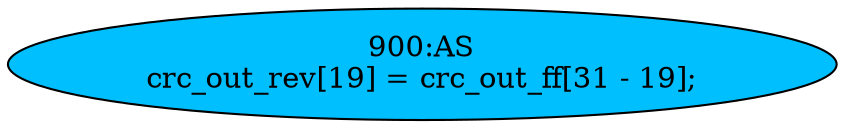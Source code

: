 strict digraph "" {
	node [label="\N"];
	"900:AS"	 [ast="<pyverilog.vparser.ast.Assign object at 0x7f01261e8fd0>",
		def_var="['crc_out_rev']",
		fillcolor=deepskyblue,
		label="900:AS
crc_out_rev[19] = crc_out_ff[31 - 19];",
		statements="[]",
		style=filled,
		typ=Assign,
		use_var="['crc_out_ff']"];
}

